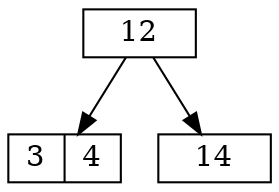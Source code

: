 digraph g {
	node [height=.1 shape=record]
	node2 [label=12]
	node3 [label="3|4"]
	node2 -> node3
	node4 [label=14]
	node2 -> node4
}
